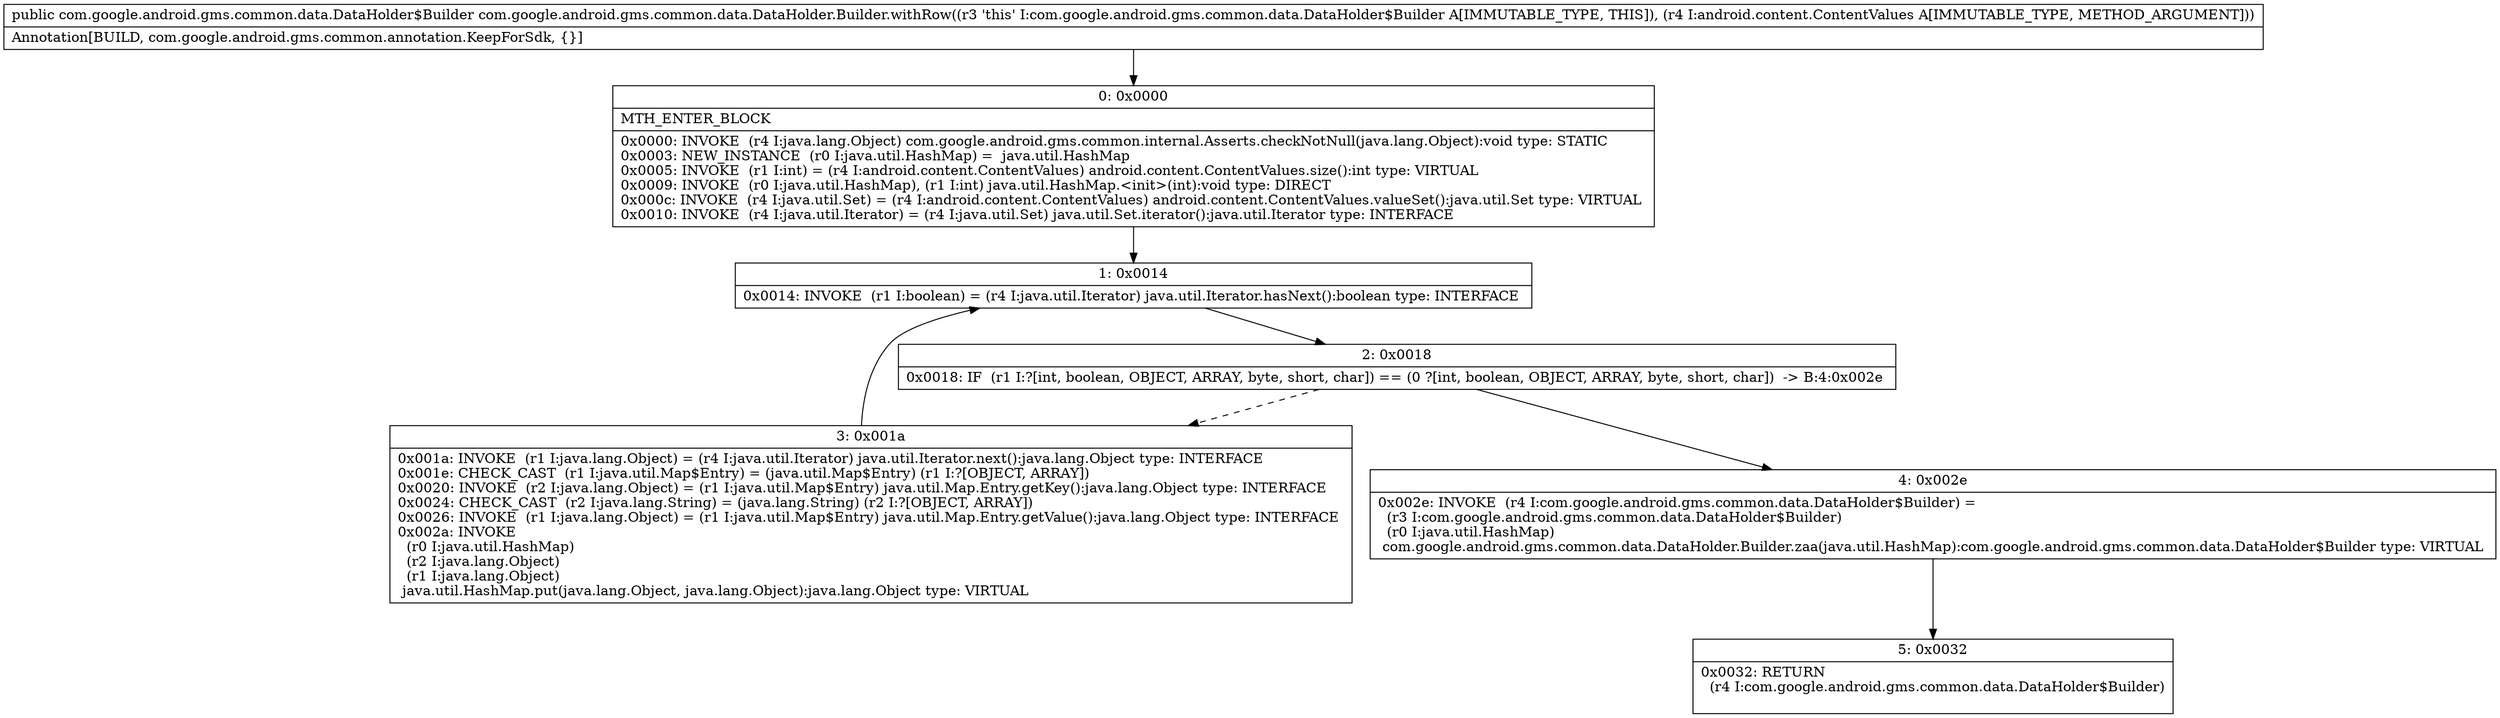 digraph "CFG forcom.google.android.gms.common.data.DataHolder.Builder.withRow(Landroid\/content\/ContentValues;)Lcom\/google\/android\/gms\/common\/data\/DataHolder$Builder;" {
Node_0 [shape=record,label="{0\:\ 0x0000|MTH_ENTER_BLOCK\l|0x0000: INVOKE  (r4 I:java.lang.Object) com.google.android.gms.common.internal.Asserts.checkNotNull(java.lang.Object):void type: STATIC \l0x0003: NEW_INSTANCE  (r0 I:java.util.HashMap) =  java.util.HashMap \l0x0005: INVOKE  (r1 I:int) = (r4 I:android.content.ContentValues) android.content.ContentValues.size():int type: VIRTUAL \l0x0009: INVOKE  (r0 I:java.util.HashMap), (r1 I:int) java.util.HashMap.\<init\>(int):void type: DIRECT \l0x000c: INVOKE  (r4 I:java.util.Set) = (r4 I:android.content.ContentValues) android.content.ContentValues.valueSet():java.util.Set type: VIRTUAL \l0x0010: INVOKE  (r4 I:java.util.Iterator) = (r4 I:java.util.Set) java.util.Set.iterator():java.util.Iterator type: INTERFACE \l}"];
Node_1 [shape=record,label="{1\:\ 0x0014|0x0014: INVOKE  (r1 I:boolean) = (r4 I:java.util.Iterator) java.util.Iterator.hasNext():boolean type: INTERFACE \l}"];
Node_2 [shape=record,label="{2\:\ 0x0018|0x0018: IF  (r1 I:?[int, boolean, OBJECT, ARRAY, byte, short, char]) == (0 ?[int, boolean, OBJECT, ARRAY, byte, short, char])  \-\> B:4:0x002e \l}"];
Node_3 [shape=record,label="{3\:\ 0x001a|0x001a: INVOKE  (r1 I:java.lang.Object) = (r4 I:java.util.Iterator) java.util.Iterator.next():java.lang.Object type: INTERFACE \l0x001e: CHECK_CAST  (r1 I:java.util.Map$Entry) = (java.util.Map$Entry) (r1 I:?[OBJECT, ARRAY]) \l0x0020: INVOKE  (r2 I:java.lang.Object) = (r1 I:java.util.Map$Entry) java.util.Map.Entry.getKey():java.lang.Object type: INTERFACE \l0x0024: CHECK_CAST  (r2 I:java.lang.String) = (java.lang.String) (r2 I:?[OBJECT, ARRAY]) \l0x0026: INVOKE  (r1 I:java.lang.Object) = (r1 I:java.util.Map$Entry) java.util.Map.Entry.getValue():java.lang.Object type: INTERFACE \l0x002a: INVOKE  \l  (r0 I:java.util.HashMap)\l  (r2 I:java.lang.Object)\l  (r1 I:java.lang.Object)\l java.util.HashMap.put(java.lang.Object, java.lang.Object):java.lang.Object type: VIRTUAL \l}"];
Node_4 [shape=record,label="{4\:\ 0x002e|0x002e: INVOKE  (r4 I:com.google.android.gms.common.data.DataHolder$Builder) = \l  (r3 I:com.google.android.gms.common.data.DataHolder$Builder)\l  (r0 I:java.util.HashMap)\l com.google.android.gms.common.data.DataHolder.Builder.zaa(java.util.HashMap):com.google.android.gms.common.data.DataHolder$Builder type: VIRTUAL \l}"];
Node_5 [shape=record,label="{5\:\ 0x0032|0x0032: RETURN  \l  (r4 I:com.google.android.gms.common.data.DataHolder$Builder)\l \l}"];
MethodNode[shape=record,label="{public com.google.android.gms.common.data.DataHolder$Builder com.google.android.gms.common.data.DataHolder.Builder.withRow((r3 'this' I:com.google.android.gms.common.data.DataHolder$Builder A[IMMUTABLE_TYPE, THIS]), (r4 I:android.content.ContentValues A[IMMUTABLE_TYPE, METHOD_ARGUMENT]))  | Annotation[BUILD, com.google.android.gms.common.annotation.KeepForSdk, \{\}]\l}"];
MethodNode -> Node_0;
Node_0 -> Node_1;
Node_1 -> Node_2;
Node_2 -> Node_3[style=dashed];
Node_2 -> Node_4;
Node_3 -> Node_1;
Node_4 -> Node_5;
}

